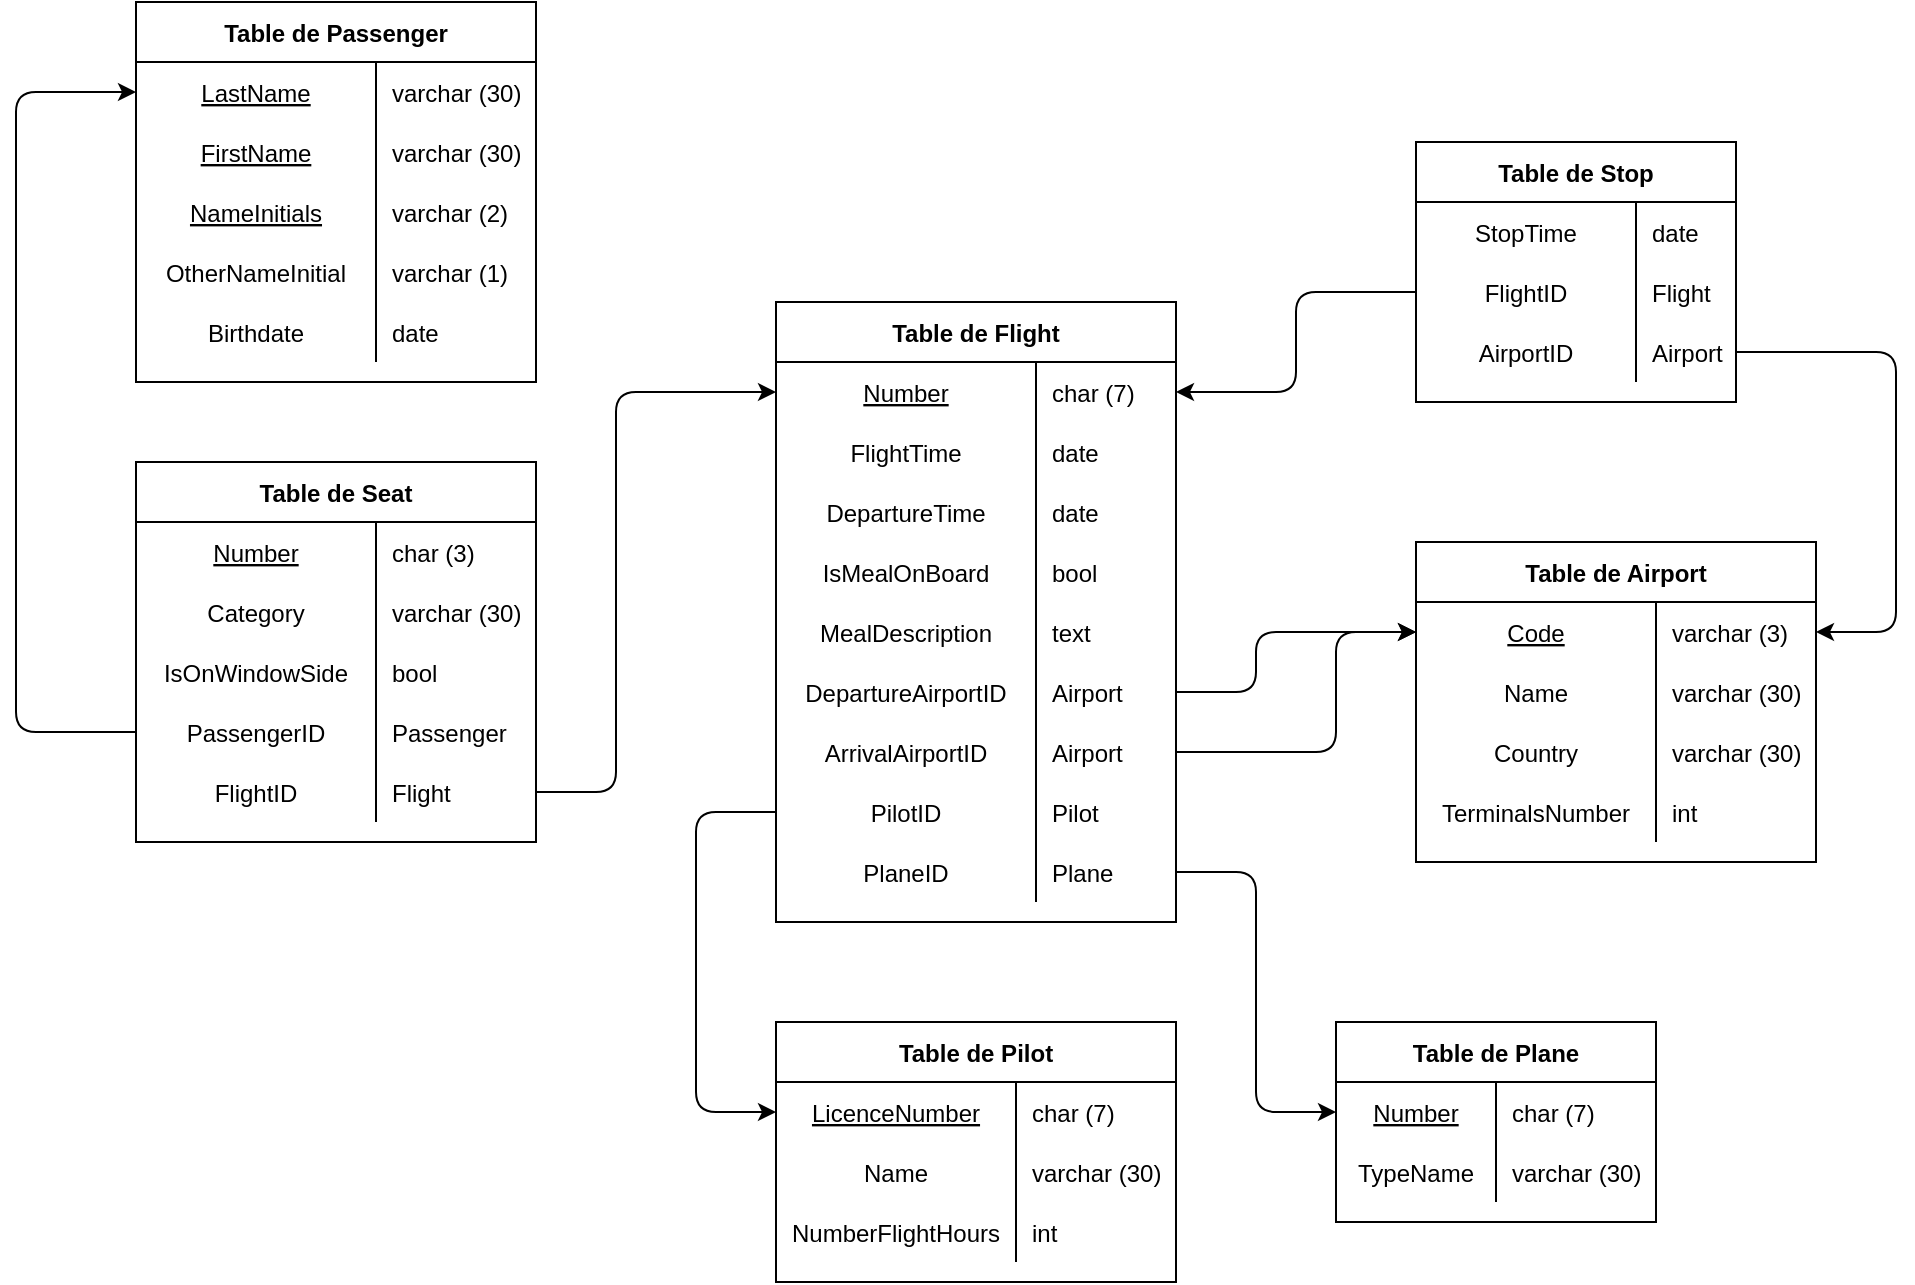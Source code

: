 <mxfile version="14.5.1" type="device"><diagram id="QAXBYkKedj2lpTIy9kNh" name="Page-1"><mxGraphModel dx="1513" dy="853" grid="1" gridSize="10" guides="1" tooltips="1" connect="1" arrows="1" fold="1" page="0" pageScale="1" pageWidth="827" pageHeight="1169" math="0" shadow="0"><root><mxCell id="0"/><mxCell id="1" parent="0"/><mxCell id="Ek4FXAFWOjy2_xV1igV_-2" value="Table de Flight" style="shape=table;startSize=30;container=1;collapsible=1;childLayout=tableLayout;fixedRows=1;rowLines=0;fontStyle=1;align=center;resizeLast=1;" parent="1" vertex="1"><mxGeometry x="200" y="160" width="200" height="310" as="geometry"/></mxCell><mxCell id="Ek4FXAFWOjy2_xV1igV_-3" value="" style="shape=partialRectangle;collapsible=0;dropTarget=0;pointerEvents=0;fillColor=none;top=0;left=0;bottom=0;right=0;points=[[0,0.5],[1,0.5]];portConstraint=eastwest;" parent="Ek4FXAFWOjy2_xV1igV_-2" vertex="1"><mxGeometry y="30" width="200" height="30" as="geometry"/></mxCell><mxCell id="Ek4FXAFWOjy2_xV1igV_-4" value="Number" style="shape=partialRectangle;connectable=0;fillColor=none;top=0;left=0;bottom=0;right=0;fontStyle=4;overflow=hidden;" parent="Ek4FXAFWOjy2_xV1igV_-3" vertex="1"><mxGeometry width="130" height="30" as="geometry"/></mxCell><mxCell id="Ek4FXAFWOjy2_xV1igV_-5" value="char (7)" style="shape=partialRectangle;connectable=0;fillColor=none;top=0;left=0;bottom=0;right=0;align=left;spacingLeft=6;fontStyle=0;overflow=hidden;" parent="Ek4FXAFWOjy2_xV1igV_-3" vertex="1"><mxGeometry x="130" width="70" height="30" as="geometry"/></mxCell><mxCell id="Ek4FXAFWOjy2_xV1igV_-28" value="" style="shape=partialRectangle;collapsible=0;dropTarget=0;pointerEvents=0;fillColor=none;top=0;left=0;bottom=0;right=0;points=[[0,0.5],[1,0.5]];portConstraint=eastwest;" parent="Ek4FXAFWOjy2_xV1igV_-2" vertex="1"><mxGeometry y="60" width="200" height="30" as="geometry"/></mxCell><mxCell id="Ek4FXAFWOjy2_xV1igV_-29" value="FlightTime" style="shape=partialRectangle;connectable=0;fillColor=none;top=0;left=0;bottom=0;right=0;fontStyle=0;overflow=hidden;" parent="Ek4FXAFWOjy2_xV1igV_-28" vertex="1"><mxGeometry width="130" height="30" as="geometry"/></mxCell><mxCell id="Ek4FXAFWOjy2_xV1igV_-30" value="date" style="shape=partialRectangle;connectable=0;fillColor=none;top=0;left=0;bottom=0;right=0;align=left;spacingLeft=6;fontStyle=0;overflow=hidden;" parent="Ek4FXAFWOjy2_xV1igV_-28" vertex="1"><mxGeometry x="130" width="70" height="30" as="geometry"/></mxCell><mxCell id="Ek4FXAFWOjy2_xV1igV_-31" value="" style="shape=partialRectangle;collapsible=0;dropTarget=0;pointerEvents=0;fillColor=none;top=0;left=0;bottom=0;right=0;points=[[0,0.5],[1,0.5]];portConstraint=eastwest;" parent="Ek4FXAFWOjy2_xV1igV_-2" vertex="1"><mxGeometry y="90" width="200" height="30" as="geometry"/></mxCell><mxCell id="Ek4FXAFWOjy2_xV1igV_-32" value="DepartureTime" style="shape=partialRectangle;connectable=0;fillColor=none;top=0;left=0;bottom=0;right=0;fontStyle=0;overflow=hidden;" parent="Ek4FXAFWOjy2_xV1igV_-31" vertex="1"><mxGeometry width="130" height="30" as="geometry"/></mxCell><mxCell id="Ek4FXAFWOjy2_xV1igV_-33" value="date" style="shape=partialRectangle;connectable=0;fillColor=none;top=0;left=0;bottom=0;right=0;align=left;spacingLeft=6;fontStyle=0;overflow=hidden;" parent="Ek4FXAFWOjy2_xV1igV_-31" vertex="1"><mxGeometry x="130" width="70" height="30" as="geometry"/></mxCell><mxCell id="Ek4FXAFWOjy2_xV1igV_-34" value="" style="shape=partialRectangle;collapsible=0;dropTarget=0;pointerEvents=0;fillColor=none;top=0;left=0;bottom=0;right=0;points=[[0,0.5],[1,0.5]];portConstraint=eastwest;" parent="Ek4FXAFWOjy2_xV1igV_-2" vertex="1"><mxGeometry y="120" width="200" height="30" as="geometry"/></mxCell><mxCell id="Ek4FXAFWOjy2_xV1igV_-35" value="IsMealOnBoard" style="shape=partialRectangle;connectable=0;fillColor=none;top=0;left=0;bottom=0;right=0;fontStyle=0;overflow=hidden;" parent="Ek4FXAFWOjy2_xV1igV_-34" vertex="1"><mxGeometry width="130" height="30" as="geometry"/></mxCell><mxCell id="Ek4FXAFWOjy2_xV1igV_-36" value="bool" style="shape=partialRectangle;connectable=0;fillColor=none;top=0;left=0;bottom=0;right=0;align=left;spacingLeft=6;fontStyle=0;overflow=hidden;" parent="Ek4FXAFWOjy2_xV1igV_-34" vertex="1"><mxGeometry x="130" width="70" height="30" as="geometry"/></mxCell><mxCell id="Ek4FXAFWOjy2_xV1igV_-37" value="" style="shape=partialRectangle;collapsible=0;dropTarget=0;pointerEvents=0;fillColor=none;top=0;left=0;bottom=0;right=0;points=[[0,0.5],[1,0.5]];portConstraint=eastwest;" parent="Ek4FXAFWOjy2_xV1igV_-2" vertex="1"><mxGeometry y="150" width="200" height="30" as="geometry"/></mxCell><mxCell id="Ek4FXAFWOjy2_xV1igV_-38" value="MealDescription" style="shape=partialRectangle;connectable=0;fillColor=none;top=0;left=0;bottom=0;right=0;fontStyle=0;overflow=hidden;" parent="Ek4FXAFWOjy2_xV1igV_-37" vertex="1"><mxGeometry width="130" height="30" as="geometry"/></mxCell><mxCell id="Ek4FXAFWOjy2_xV1igV_-39" value="text" style="shape=partialRectangle;connectable=0;fillColor=none;top=0;left=0;bottom=0;right=0;align=left;spacingLeft=6;fontStyle=0;overflow=hidden;" parent="Ek4FXAFWOjy2_xV1igV_-37" vertex="1"><mxGeometry x="130" width="70" height="30" as="geometry"/></mxCell><mxCell id="cqCTCalPRMgBTxHticZA-18" style="shape=partialRectangle;collapsible=0;dropTarget=0;pointerEvents=0;fillColor=none;top=0;left=0;bottom=0;right=0;points=[[0,0.5],[1,0.5]];portConstraint=eastwest;" vertex="1" parent="Ek4FXAFWOjy2_xV1igV_-2"><mxGeometry y="180" width="200" height="30" as="geometry"/></mxCell><mxCell id="cqCTCalPRMgBTxHticZA-19" value="DepartureAirportID" style="shape=partialRectangle;connectable=0;fillColor=none;top=0;left=0;bottom=0;right=0;fontStyle=0;overflow=hidden;" vertex="1" parent="cqCTCalPRMgBTxHticZA-18"><mxGeometry width="130" height="30" as="geometry"/></mxCell><mxCell id="cqCTCalPRMgBTxHticZA-20" value="Airport" style="shape=partialRectangle;connectable=0;fillColor=none;top=0;left=0;bottom=0;right=0;align=left;spacingLeft=6;fontStyle=0;overflow=hidden;" vertex="1" parent="cqCTCalPRMgBTxHticZA-18"><mxGeometry x="130" width="70" height="30" as="geometry"/></mxCell><mxCell id="cqCTCalPRMgBTxHticZA-21" style="shape=partialRectangle;collapsible=0;dropTarget=0;pointerEvents=0;fillColor=none;top=0;left=0;bottom=0;right=0;points=[[0,0.5],[1,0.5]];portConstraint=eastwest;" vertex="1" parent="Ek4FXAFWOjy2_xV1igV_-2"><mxGeometry y="210" width="200" height="30" as="geometry"/></mxCell><mxCell id="cqCTCalPRMgBTxHticZA-22" value="ArrivalAirportID" style="shape=partialRectangle;connectable=0;fillColor=none;top=0;left=0;bottom=0;right=0;fontStyle=0;overflow=hidden;" vertex="1" parent="cqCTCalPRMgBTxHticZA-21"><mxGeometry width="130" height="30" as="geometry"/></mxCell><mxCell id="cqCTCalPRMgBTxHticZA-23" value="Airport" style="shape=partialRectangle;connectable=0;fillColor=none;top=0;left=0;bottom=0;right=0;align=left;spacingLeft=6;fontStyle=0;overflow=hidden;" vertex="1" parent="cqCTCalPRMgBTxHticZA-21"><mxGeometry x="130" width="70" height="30" as="geometry"/></mxCell><mxCell id="cqCTCalPRMgBTxHticZA-10" style="shape=partialRectangle;collapsible=0;dropTarget=0;pointerEvents=0;fillColor=none;top=0;left=0;bottom=0;right=0;points=[[0,0.5],[1,0.5]];portConstraint=eastwest;" vertex="1" parent="Ek4FXAFWOjy2_xV1igV_-2"><mxGeometry y="240" width="200" height="30" as="geometry"/></mxCell><mxCell id="cqCTCalPRMgBTxHticZA-11" value="PilotID" style="shape=partialRectangle;connectable=0;fillColor=none;top=0;left=0;bottom=0;right=0;fontStyle=0;overflow=hidden;" vertex="1" parent="cqCTCalPRMgBTxHticZA-10"><mxGeometry width="130" height="30" as="geometry"/></mxCell><mxCell id="cqCTCalPRMgBTxHticZA-12" value="Pilot" style="shape=partialRectangle;connectable=0;fillColor=none;top=0;left=0;bottom=0;right=0;align=left;spacingLeft=6;fontStyle=0;overflow=hidden;" vertex="1" parent="cqCTCalPRMgBTxHticZA-10"><mxGeometry x="130" width="70" height="30" as="geometry"/></mxCell><mxCell id="cqCTCalPRMgBTxHticZA-13" style="shape=partialRectangle;collapsible=0;dropTarget=0;pointerEvents=0;fillColor=none;top=0;left=0;bottom=0;right=0;points=[[0,0.5],[1,0.5]];portConstraint=eastwest;" vertex="1" parent="Ek4FXAFWOjy2_xV1igV_-2"><mxGeometry y="270" width="200" height="30" as="geometry"/></mxCell><mxCell id="cqCTCalPRMgBTxHticZA-14" value="PlaneID" style="shape=partialRectangle;connectable=0;fillColor=none;top=0;left=0;bottom=0;right=0;fontStyle=0;overflow=hidden;" vertex="1" parent="cqCTCalPRMgBTxHticZA-13"><mxGeometry width="130" height="30" as="geometry"/></mxCell><mxCell id="cqCTCalPRMgBTxHticZA-15" value="Plane" style="shape=partialRectangle;connectable=0;fillColor=none;top=0;left=0;bottom=0;right=0;align=left;spacingLeft=6;fontStyle=0;overflow=hidden;" vertex="1" parent="cqCTCalPRMgBTxHticZA-13"><mxGeometry x="130" width="70" height="30" as="geometry"/></mxCell><mxCell id="Ek4FXAFWOjy2_xV1igV_-43" value="Table de Airport" style="shape=table;startSize=30;container=1;collapsible=1;childLayout=tableLayout;fixedRows=1;rowLines=0;fontStyle=1;align=center;resizeLast=1;" parent="1" vertex="1"><mxGeometry x="520" y="280" width="200" height="160" as="geometry"/></mxCell><mxCell id="Ek4FXAFWOjy2_xV1igV_-44" value="" style="shape=partialRectangle;collapsible=0;dropTarget=0;pointerEvents=0;fillColor=none;top=0;left=0;bottom=0;right=0;points=[[0,0.5],[1,0.5]];portConstraint=eastwest;" parent="Ek4FXAFWOjy2_xV1igV_-43" vertex="1"><mxGeometry y="30" width="200" height="30" as="geometry"/></mxCell><mxCell id="Ek4FXAFWOjy2_xV1igV_-45" value="Code" style="shape=partialRectangle;connectable=0;fillColor=none;top=0;left=0;bottom=0;right=0;fontStyle=4;overflow=hidden;" parent="Ek4FXAFWOjy2_xV1igV_-44" vertex="1"><mxGeometry width="120" height="30" as="geometry"/></mxCell><mxCell id="Ek4FXAFWOjy2_xV1igV_-46" value="varchar (3)" style="shape=partialRectangle;connectable=0;fillColor=none;top=0;left=0;bottom=0;right=0;align=left;spacingLeft=6;fontStyle=0;overflow=hidden;" parent="Ek4FXAFWOjy2_xV1igV_-44" vertex="1"><mxGeometry x="120" width="80" height="30" as="geometry"/></mxCell><mxCell id="Ek4FXAFWOjy2_xV1igV_-47" value="" style="shape=partialRectangle;collapsible=0;dropTarget=0;pointerEvents=0;fillColor=none;top=0;left=0;bottom=0;right=0;points=[[0,0.5],[1,0.5]];portConstraint=eastwest;" parent="Ek4FXAFWOjy2_xV1igV_-43" vertex="1"><mxGeometry y="60" width="200" height="30" as="geometry"/></mxCell><mxCell id="Ek4FXAFWOjy2_xV1igV_-48" value="Name" style="shape=partialRectangle;connectable=0;fillColor=none;top=0;left=0;bottom=0;right=0;fontStyle=0;overflow=hidden;" parent="Ek4FXAFWOjy2_xV1igV_-47" vertex="1"><mxGeometry width="120" height="30" as="geometry"/></mxCell><mxCell id="Ek4FXAFWOjy2_xV1igV_-49" value="varchar (30)" style="shape=partialRectangle;connectable=0;fillColor=none;top=0;left=0;bottom=0;right=0;align=left;spacingLeft=6;fontStyle=0;overflow=hidden;" parent="Ek4FXAFWOjy2_xV1igV_-47" vertex="1"><mxGeometry x="120" width="80" height="30" as="geometry"/></mxCell><mxCell id="Ek4FXAFWOjy2_xV1igV_-50" value="" style="shape=partialRectangle;collapsible=0;dropTarget=0;pointerEvents=0;fillColor=none;top=0;left=0;bottom=0;right=0;points=[[0,0.5],[1,0.5]];portConstraint=eastwest;" parent="Ek4FXAFWOjy2_xV1igV_-43" vertex="1"><mxGeometry y="90" width="200" height="30" as="geometry"/></mxCell><mxCell id="Ek4FXAFWOjy2_xV1igV_-51" value="Country" style="shape=partialRectangle;connectable=0;fillColor=none;top=0;left=0;bottom=0;right=0;fontStyle=0;overflow=hidden;" parent="Ek4FXAFWOjy2_xV1igV_-50" vertex="1"><mxGeometry width="120" height="30" as="geometry"/></mxCell><mxCell id="Ek4FXAFWOjy2_xV1igV_-52" value="varchar (30)" style="shape=partialRectangle;connectable=0;fillColor=none;top=0;left=0;bottom=0;right=0;align=left;spacingLeft=6;fontStyle=0;overflow=hidden;" parent="Ek4FXAFWOjy2_xV1igV_-50" vertex="1"><mxGeometry x="120" width="80" height="30" as="geometry"/></mxCell><mxCell id="Ek4FXAFWOjy2_xV1igV_-53" value="" style="shape=partialRectangle;collapsible=0;dropTarget=0;pointerEvents=0;fillColor=none;top=0;left=0;bottom=0;right=0;points=[[0,0.5],[1,0.5]];portConstraint=eastwest;" parent="Ek4FXAFWOjy2_xV1igV_-43" vertex="1"><mxGeometry y="120" width="200" height="30" as="geometry"/></mxCell><mxCell id="Ek4FXAFWOjy2_xV1igV_-54" value="TerminalsNumber" style="shape=partialRectangle;connectable=0;fillColor=none;top=0;left=0;bottom=0;right=0;fontStyle=0;overflow=hidden;" parent="Ek4FXAFWOjy2_xV1igV_-53" vertex="1"><mxGeometry width="120" height="30" as="geometry"/></mxCell><mxCell id="Ek4FXAFWOjy2_xV1igV_-55" value="int" style="shape=partialRectangle;connectable=0;fillColor=none;top=0;left=0;bottom=0;right=0;align=left;spacingLeft=6;fontStyle=0;overflow=hidden;" parent="Ek4FXAFWOjy2_xV1igV_-53" vertex="1"><mxGeometry x="120" width="80" height="30" as="geometry"/></mxCell><mxCell id="Ek4FXAFWOjy2_xV1igV_-60" value="Table de Stop" style="shape=table;startSize=30;container=1;collapsible=1;childLayout=tableLayout;fixedRows=1;rowLines=0;fontStyle=1;align=center;resizeLast=1;" parent="1" vertex="1"><mxGeometry x="520" y="80" width="160" height="130" as="geometry"/></mxCell><mxCell id="Ek4FXAFWOjy2_xV1igV_-61" value="" style="shape=partialRectangle;collapsible=0;dropTarget=0;pointerEvents=0;fillColor=none;top=0;left=0;bottom=0;right=0;points=[[0,0.5],[1,0.5]];portConstraint=eastwest;" parent="Ek4FXAFWOjy2_xV1igV_-60" vertex="1"><mxGeometry y="30" width="160" height="30" as="geometry"/></mxCell><mxCell id="Ek4FXAFWOjy2_xV1igV_-62" value="StopTime" style="shape=partialRectangle;connectable=0;fillColor=none;top=0;left=0;bottom=0;right=0;fontStyle=0;overflow=hidden;" parent="Ek4FXAFWOjy2_xV1igV_-61" vertex="1"><mxGeometry width="110" height="30" as="geometry"/></mxCell><mxCell id="Ek4FXAFWOjy2_xV1igV_-63" value="date" style="shape=partialRectangle;connectable=0;fillColor=none;top=0;left=0;bottom=0;right=0;align=left;spacingLeft=6;fontStyle=0;overflow=hidden;" parent="Ek4FXAFWOjy2_xV1igV_-61" vertex="1"><mxGeometry x="110" width="50" height="30" as="geometry"/></mxCell><mxCell id="cqCTCalPRMgBTxHticZA-26" style="shape=partialRectangle;collapsible=0;dropTarget=0;pointerEvents=0;fillColor=none;top=0;left=0;bottom=0;right=0;points=[[0,0.5],[1,0.5]];portConstraint=eastwest;" vertex="1" parent="Ek4FXAFWOjy2_xV1igV_-60"><mxGeometry y="60" width="160" height="30" as="geometry"/></mxCell><mxCell id="cqCTCalPRMgBTxHticZA-27" value="FlightID" style="shape=partialRectangle;connectable=0;fillColor=none;top=0;left=0;bottom=0;right=0;fontStyle=0;overflow=hidden;" vertex="1" parent="cqCTCalPRMgBTxHticZA-26"><mxGeometry width="110" height="30" as="geometry"/></mxCell><mxCell id="cqCTCalPRMgBTxHticZA-28" value="Flight" style="shape=partialRectangle;connectable=0;fillColor=none;top=0;left=0;bottom=0;right=0;align=left;spacingLeft=6;fontStyle=0;overflow=hidden;" vertex="1" parent="cqCTCalPRMgBTxHticZA-26"><mxGeometry x="110" width="50" height="30" as="geometry"/></mxCell><mxCell id="cqCTCalPRMgBTxHticZA-29" style="shape=partialRectangle;collapsible=0;dropTarget=0;pointerEvents=0;fillColor=none;top=0;left=0;bottom=0;right=0;points=[[0,0.5],[1,0.5]];portConstraint=eastwest;" vertex="1" parent="Ek4FXAFWOjy2_xV1igV_-60"><mxGeometry y="90" width="160" height="30" as="geometry"/></mxCell><mxCell id="cqCTCalPRMgBTxHticZA-30" value="AirportID" style="shape=partialRectangle;connectable=0;fillColor=none;top=0;left=0;bottom=0;right=0;fontStyle=0;overflow=hidden;" vertex="1" parent="cqCTCalPRMgBTxHticZA-29"><mxGeometry width="110" height="30" as="geometry"/></mxCell><mxCell id="cqCTCalPRMgBTxHticZA-31" value="Airport" style="shape=partialRectangle;connectable=0;fillColor=none;top=0;left=0;bottom=0;right=0;align=left;spacingLeft=6;fontStyle=0;overflow=hidden;" vertex="1" parent="cqCTCalPRMgBTxHticZA-29"><mxGeometry x="110" width="50" height="30" as="geometry"/></mxCell><mxCell id="Ek4FXAFWOjy2_xV1igV_-73" value="Table de Plane" style="shape=table;startSize=30;container=1;collapsible=1;childLayout=tableLayout;fixedRows=1;rowLines=0;fontStyle=1;align=center;resizeLast=1;" parent="1" vertex="1"><mxGeometry x="480" y="520" width="160" height="100" as="geometry"/></mxCell><mxCell id="Ek4FXAFWOjy2_xV1igV_-74" value="" style="shape=partialRectangle;collapsible=0;dropTarget=0;pointerEvents=0;fillColor=none;top=0;left=0;bottom=0;right=0;points=[[0,0.5],[1,0.5]];portConstraint=eastwest;" parent="Ek4FXAFWOjy2_xV1igV_-73" vertex="1"><mxGeometry y="30" width="160" height="30" as="geometry"/></mxCell><mxCell id="Ek4FXAFWOjy2_xV1igV_-75" value="Number" style="shape=partialRectangle;connectable=0;fillColor=none;top=0;left=0;bottom=0;right=0;fontStyle=4;overflow=hidden;" parent="Ek4FXAFWOjy2_xV1igV_-74" vertex="1"><mxGeometry width="80" height="30" as="geometry"/></mxCell><mxCell id="Ek4FXAFWOjy2_xV1igV_-76" value="char (7)" style="shape=partialRectangle;connectable=0;fillColor=none;top=0;left=0;bottom=0;right=0;align=left;spacingLeft=6;fontStyle=0;overflow=hidden;" parent="Ek4FXAFWOjy2_xV1igV_-74" vertex="1"><mxGeometry x="80" width="80" height="30" as="geometry"/></mxCell><mxCell id="Ek4FXAFWOjy2_xV1igV_-77" value="" style="shape=partialRectangle;collapsible=0;dropTarget=0;pointerEvents=0;fillColor=none;top=0;left=0;bottom=0;right=0;points=[[0,0.5],[1,0.5]];portConstraint=eastwest;" parent="Ek4FXAFWOjy2_xV1igV_-73" vertex="1"><mxGeometry y="60" width="160" height="30" as="geometry"/></mxCell><mxCell id="Ek4FXAFWOjy2_xV1igV_-78" value="TypeName" style="shape=partialRectangle;connectable=0;fillColor=none;top=0;left=0;bottom=0;right=0;fontStyle=0;overflow=hidden;" parent="Ek4FXAFWOjy2_xV1igV_-77" vertex="1"><mxGeometry width="80" height="30" as="geometry"/></mxCell><mxCell id="Ek4FXAFWOjy2_xV1igV_-79" value="varchar (30)" style="shape=partialRectangle;connectable=0;fillColor=none;top=0;left=0;bottom=0;right=0;align=left;spacingLeft=6;fontStyle=0;overflow=hidden;" parent="Ek4FXAFWOjy2_xV1igV_-77" vertex="1"><mxGeometry x="80" width="80" height="30" as="geometry"/></mxCell><mxCell id="Ek4FXAFWOjy2_xV1igV_-86" value="Table de Pilot" style="shape=table;startSize=30;container=1;collapsible=1;childLayout=tableLayout;fixedRows=1;rowLines=0;fontStyle=1;align=center;resizeLast=1;" parent="1" vertex="1"><mxGeometry x="200" y="520" width="200" height="130" as="geometry"/></mxCell><mxCell id="Ek4FXAFWOjy2_xV1igV_-87" value="" style="shape=partialRectangle;collapsible=0;dropTarget=0;pointerEvents=0;fillColor=none;top=0;left=0;bottom=0;right=0;points=[[0,0.5],[1,0.5]];portConstraint=eastwest;" parent="Ek4FXAFWOjy2_xV1igV_-86" vertex="1"><mxGeometry y="30" width="200" height="30" as="geometry"/></mxCell><mxCell id="Ek4FXAFWOjy2_xV1igV_-88" value="LicenceNumber" style="shape=partialRectangle;connectable=0;fillColor=none;top=0;left=0;bottom=0;right=0;fontStyle=4;overflow=hidden;" parent="Ek4FXAFWOjy2_xV1igV_-87" vertex="1"><mxGeometry width="120" height="30" as="geometry"/></mxCell><mxCell id="Ek4FXAFWOjy2_xV1igV_-89" value="char (7)" style="shape=partialRectangle;connectable=0;fillColor=none;top=0;left=0;bottom=0;right=0;align=left;spacingLeft=6;fontStyle=0;overflow=hidden;" parent="Ek4FXAFWOjy2_xV1igV_-87" vertex="1"><mxGeometry x="120" width="80" height="30" as="geometry"/></mxCell><mxCell id="Ek4FXAFWOjy2_xV1igV_-90" value="" style="shape=partialRectangle;collapsible=0;dropTarget=0;pointerEvents=0;fillColor=none;top=0;left=0;bottom=0;right=0;points=[[0,0.5],[1,0.5]];portConstraint=eastwest;" parent="Ek4FXAFWOjy2_xV1igV_-86" vertex="1"><mxGeometry y="60" width="200" height="30" as="geometry"/></mxCell><mxCell id="Ek4FXAFWOjy2_xV1igV_-91" value="Name" style="shape=partialRectangle;connectable=0;fillColor=none;top=0;left=0;bottom=0;right=0;fontStyle=0;overflow=hidden;" parent="Ek4FXAFWOjy2_xV1igV_-90" vertex="1"><mxGeometry width="120" height="30" as="geometry"/></mxCell><mxCell id="Ek4FXAFWOjy2_xV1igV_-92" value="varchar (30)" style="shape=partialRectangle;connectable=0;fillColor=none;top=0;left=0;bottom=0;right=0;align=left;spacingLeft=6;fontStyle=0;overflow=hidden;" parent="Ek4FXAFWOjy2_xV1igV_-90" vertex="1"><mxGeometry x="120" width="80" height="30" as="geometry"/></mxCell><mxCell id="Ek4FXAFWOjy2_xV1igV_-93" value="" style="shape=partialRectangle;collapsible=0;dropTarget=0;pointerEvents=0;fillColor=none;top=0;left=0;bottom=0;right=0;points=[[0,0.5],[1,0.5]];portConstraint=eastwest;" parent="Ek4FXAFWOjy2_xV1igV_-86" vertex="1"><mxGeometry y="90" width="200" height="30" as="geometry"/></mxCell><mxCell id="Ek4FXAFWOjy2_xV1igV_-94" value="NumberFlightHours" style="shape=partialRectangle;connectable=0;fillColor=none;top=0;left=0;bottom=0;right=0;fontStyle=0;overflow=hidden;" parent="Ek4FXAFWOjy2_xV1igV_-93" vertex="1"><mxGeometry width="120" height="30" as="geometry"/></mxCell><mxCell id="Ek4FXAFWOjy2_xV1igV_-95" value="int" style="shape=partialRectangle;connectable=0;fillColor=none;top=0;left=0;bottom=0;right=0;align=left;spacingLeft=6;fontStyle=0;overflow=hidden;" parent="Ek4FXAFWOjy2_xV1igV_-93" vertex="1"><mxGeometry x="120" width="80" height="30" as="geometry"/></mxCell><mxCell id="Ek4FXAFWOjy2_xV1igV_-99" value="Table de Seat" style="shape=table;startSize=30;container=1;collapsible=1;childLayout=tableLayout;fixedRows=1;rowLines=0;fontStyle=1;align=center;resizeLast=1;" parent="1" vertex="1"><mxGeometry x="-120" y="240" width="200" height="190" as="geometry"/></mxCell><mxCell id="Ek4FXAFWOjy2_xV1igV_-100" value="" style="shape=partialRectangle;collapsible=0;dropTarget=0;pointerEvents=0;fillColor=none;top=0;left=0;bottom=0;right=0;points=[[0,0.5],[1,0.5]];portConstraint=eastwest;" parent="Ek4FXAFWOjy2_xV1igV_-99" vertex="1"><mxGeometry y="30" width="200" height="30" as="geometry"/></mxCell><mxCell id="Ek4FXAFWOjy2_xV1igV_-101" value="Number" style="shape=partialRectangle;connectable=0;fillColor=none;top=0;left=0;bottom=0;right=0;fontStyle=4;overflow=hidden;" parent="Ek4FXAFWOjy2_xV1igV_-100" vertex="1"><mxGeometry width="120" height="30" as="geometry"/></mxCell><mxCell id="Ek4FXAFWOjy2_xV1igV_-102" value="char (3)" style="shape=partialRectangle;connectable=0;fillColor=none;top=0;left=0;bottom=0;right=0;align=left;spacingLeft=6;fontStyle=0;overflow=hidden;" parent="Ek4FXAFWOjy2_xV1igV_-100" vertex="1"><mxGeometry x="120" width="80" height="30" as="geometry"/></mxCell><mxCell id="Ek4FXAFWOjy2_xV1igV_-103" value="" style="shape=partialRectangle;collapsible=0;dropTarget=0;pointerEvents=0;fillColor=none;top=0;left=0;bottom=0;right=0;points=[[0,0.5],[1,0.5]];portConstraint=eastwest;" parent="Ek4FXAFWOjy2_xV1igV_-99" vertex="1"><mxGeometry y="60" width="200" height="30" as="geometry"/></mxCell><mxCell id="Ek4FXAFWOjy2_xV1igV_-104" value="Category" style="shape=partialRectangle;connectable=0;fillColor=none;top=0;left=0;bottom=0;right=0;fontStyle=0;overflow=hidden;" parent="Ek4FXAFWOjy2_xV1igV_-103" vertex="1"><mxGeometry width="120" height="30" as="geometry"/></mxCell><mxCell id="Ek4FXAFWOjy2_xV1igV_-105" value="varchar (30)" style="shape=partialRectangle;connectable=0;fillColor=none;top=0;left=0;bottom=0;right=0;align=left;spacingLeft=6;fontStyle=0;overflow=hidden;" parent="Ek4FXAFWOjy2_xV1igV_-103" vertex="1"><mxGeometry x="120" width="80" height="30" as="geometry"/></mxCell><mxCell id="Ek4FXAFWOjy2_xV1igV_-106" value="" style="shape=partialRectangle;collapsible=0;dropTarget=0;pointerEvents=0;fillColor=none;top=0;left=0;bottom=0;right=0;points=[[0,0.5],[1,0.5]];portConstraint=eastwest;" parent="Ek4FXAFWOjy2_xV1igV_-99" vertex="1"><mxGeometry y="90" width="200" height="30" as="geometry"/></mxCell><mxCell id="Ek4FXAFWOjy2_xV1igV_-107" value="IsOnWindowSide" style="shape=partialRectangle;connectable=0;fillColor=none;top=0;left=0;bottom=0;right=0;fontStyle=0;overflow=hidden;" parent="Ek4FXAFWOjy2_xV1igV_-106" vertex="1"><mxGeometry width="120" height="30" as="geometry"/></mxCell><mxCell id="Ek4FXAFWOjy2_xV1igV_-108" value="bool" style="shape=partialRectangle;connectable=0;fillColor=none;top=0;left=0;bottom=0;right=0;align=left;spacingLeft=6;fontStyle=0;overflow=hidden;" parent="Ek4FXAFWOjy2_xV1igV_-106" vertex="1"><mxGeometry x="120" width="80" height="30" as="geometry"/></mxCell><mxCell id="cqCTCalPRMgBTxHticZA-4" style="shape=partialRectangle;collapsible=0;dropTarget=0;pointerEvents=0;fillColor=none;top=0;left=0;bottom=0;right=0;points=[[0,0.5],[1,0.5]];portConstraint=eastwest;" vertex="1" parent="Ek4FXAFWOjy2_xV1igV_-99"><mxGeometry y="120" width="200" height="30" as="geometry"/></mxCell><mxCell id="cqCTCalPRMgBTxHticZA-5" value="PassengerID" style="shape=partialRectangle;connectable=0;fillColor=none;top=0;left=0;bottom=0;right=0;fontStyle=0;overflow=hidden;" vertex="1" parent="cqCTCalPRMgBTxHticZA-4"><mxGeometry width="120" height="30" as="geometry"/></mxCell><mxCell id="cqCTCalPRMgBTxHticZA-6" value="Passenger" style="shape=partialRectangle;connectable=0;fillColor=none;top=0;left=0;bottom=0;right=0;align=left;spacingLeft=6;fontStyle=0;overflow=hidden;" vertex="1" parent="cqCTCalPRMgBTxHticZA-4"><mxGeometry x="120" width="80" height="30" as="geometry"/></mxCell><mxCell id="cqCTCalPRMgBTxHticZA-7" style="shape=partialRectangle;collapsible=0;dropTarget=0;pointerEvents=0;fillColor=none;top=0;left=0;bottom=0;right=0;points=[[0,0.5],[1,0.5]];portConstraint=eastwest;" vertex="1" parent="Ek4FXAFWOjy2_xV1igV_-99"><mxGeometry y="150" width="200" height="30" as="geometry"/></mxCell><mxCell id="cqCTCalPRMgBTxHticZA-8" value="FlightID" style="shape=partialRectangle;connectable=0;fillColor=none;top=0;left=0;bottom=0;right=0;fontStyle=0;overflow=hidden;" vertex="1" parent="cqCTCalPRMgBTxHticZA-7"><mxGeometry width="120" height="30" as="geometry"/></mxCell><mxCell id="cqCTCalPRMgBTxHticZA-9" value="Flight" style="shape=partialRectangle;connectable=0;fillColor=none;top=0;left=0;bottom=0;right=0;align=left;spacingLeft=6;fontStyle=0;overflow=hidden;" vertex="1" parent="cqCTCalPRMgBTxHticZA-7"><mxGeometry x="120" width="80" height="30" as="geometry"/></mxCell><mxCell id="Ek4FXAFWOjy2_xV1igV_-124" value="Table de Passenger" style="shape=table;startSize=30;container=1;collapsible=1;childLayout=tableLayout;fixedRows=1;rowLines=0;fontStyle=1;align=center;resizeLast=1;" parent="1" vertex="1"><mxGeometry x="-120" y="10" width="200" height="190" as="geometry"/></mxCell><mxCell id="Ek4FXAFWOjy2_xV1igV_-125" value="" style="shape=partialRectangle;collapsible=0;dropTarget=0;pointerEvents=0;fillColor=none;top=0;left=0;bottom=0;right=0;points=[[0,0.5],[1,0.5]];portConstraint=eastwest;" parent="Ek4FXAFWOjy2_xV1igV_-124" vertex="1"><mxGeometry y="30" width="200" height="30" as="geometry"/></mxCell><mxCell id="Ek4FXAFWOjy2_xV1igV_-126" value="LastName" style="shape=partialRectangle;connectable=0;fillColor=none;top=0;left=0;bottom=0;right=0;fontStyle=4;overflow=hidden;" parent="Ek4FXAFWOjy2_xV1igV_-125" vertex="1"><mxGeometry width="120" height="30" as="geometry"/></mxCell><mxCell id="Ek4FXAFWOjy2_xV1igV_-127" value="varchar (30)" style="shape=partialRectangle;connectable=0;fillColor=none;top=0;left=0;bottom=0;right=0;align=left;spacingLeft=6;fontStyle=0;overflow=hidden;" parent="Ek4FXAFWOjy2_xV1igV_-125" vertex="1"><mxGeometry x="120" width="80" height="30" as="geometry"/></mxCell><mxCell id="Ek4FXAFWOjy2_xV1igV_-128" value="" style="shape=partialRectangle;collapsible=0;dropTarget=0;pointerEvents=0;fillColor=none;top=0;left=0;bottom=0;right=0;points=[[0,0.5],[1,0.5]];portConstraint=eastwest;" parent="Ek4FXAFWOjy2_xV1igV_-124" vertex="1"><mxGeometry y="60" width="200" height="30" as="geometry"/></mxCell><mxCell id="Ek4FXAFWOjy2_xV1igV_-129" value="FirstName" style="shape=partialRectangle;connectable=0;fillColor=none;top=0;left=0;bottom=0;right=0;fontStyle=4;overflow=hidden;" parent="Ek4FXAFWOjy2_xV1igV_-128" vertex="1"><mxGeometry width="120" height="30" as="geometry"/></mxCell><mxCell id="Ek4FXAFWOjy2_xV1igV_-130" value="varchar (30)" style="shape=partialRectangle;connectable=0;fillColor=none;top=0;left=0;bottom=0;right=0;align=left;spacingLeft=6;fontStyle=0;overflow=hidden;" parent="Ek4FXAFWOjy2_xV1igV_-128" vertex="1"><mxGeometry x="120" width="80" height="30" as="geometry"/></mxCell><mxCell id="Ek4FXAFWOjy2_xV1igV_-131" value="" style="shape=partialRectangle;collapsible=0;dropTarget=0;pointerEvents=0;fillColor=none;top=0;left=0;bottom=0;right=0;points=[[0,0.5],[1,0.5]];portConstraint=eastwest;" parent="Ek4FXAFWOjy2_xV1igV_-124" vertex="1"><mxGeometry y="90" width="200" height="30" as="geometry"/></mxCell><mxCell id="Ek4FXAFWOjy2_xV1igV_-132" value="NameInitials" style="shape=partialRectangle;connectable=0;fillColor=none;top=0;left=0;bottom=0;right=0;fontStyle=4;overflow=hidden;" parent="Ek4FXAFWOjy2_xV1igV_-131" vertex="1"><mxGeometry width="120" height="30" as="geometry"/></mxCell><mxCell id="Ek4FXAFWOjy2_xV1igV_-133" value="varchar (2)" style="shape=partialRectangle;connectable=0;fillColor=none;top=0;left=0;bottom=0;right=0;align=left;spacingLeft=6;fontStyle=0;overflow=hidden;" parent="Ek4FXAFWOjy2_xV1igV_-131" vertex="1"><mxGeometry x="120" width="80" height="30" as="geometry"/></mxCell><mxCell id="Ek4FXAFWOjy2_xV1igV_-134" value="" style="shape=partialRectangle;collapsible=0;dropTarget=0;pointerEvents=0;fillColor=none;top=0;left=0;bottom=0;right=0;points=[[0,0.5],[1,0.5]];portConstraint=eastwest;" parent="Ek4FXAFWOjy2_xV1igV_-124" vertex="1"><mxGeometry y="120" width="200" height="30" as="geometry"/></mxCell><mxCell id="Ek4FXAFWOjy2_xV1igV_-135" value="OtherNameInitial" style="shape=partialRectangle;connectable=0;fillColor=none;top=0;left=0;bottom=0;right=0;fontStyle=0;overflow=hidden;" parent="Ek4FXAFWOjy2_xV1igV_-134" vertex="1"><mxGeometry width="120" height="30" as="geometry"/></mxCell><mxCell id="Ek4FXAFWOjy2_xV1igV_-136" value="varchar (1)" style="shape=partialRectangle;connectable=0;fillColor=none;top=0;left=0;bottom=0;right=0;align=left;spacingLeft=6;fontStyle=0;overflow=hidden;" parent="Ek4FXAFWOjy2_xV1igV_-134" vertex="1"><mxGeometry x="120" width="80" height="30" as="geometry"/></mxCell><mxCell id="Ek4FXAFWOjy2_xV1igV_-137" value="" style="shape=partialRectangle;collapsible=0;dropTarget=0;pointerEvents=0;fillColor=none;top=0;left=0;bottom=0;right=0;points=[[0,0.5],[1,0.5]];portConstraint=eastwest;" parent="Ek4FXAFWOjy2_xV1igV_-124" vertex="1"><mxGeometry y="150" width="200" height="30" as="geometry"/></mxCell><mxCell id="Ek4FXAFWOjy2_xV1igV_-138" value="Birthdate" style="shape=partialRectangle;connectable=0;fillColor=none;top=0;left=0;bottom=0;right=0;fontStyle=0;overflow=hidden;" parent="Ek4FXAFWOjy2_xV1igV_-137" vertex="1"><mxGeometry width="120" height="30" as="geometry"/></mxCell><mxCell id="Ek4FXAFWOjy2_xV1igV_-139" value="date" style="shape=partialRectangle;connectable=0;fillColor=none;top=0;left=0;bottom=0;right=0;align=left;spacingLeft=6;fontStyle=0;overflow=hidden;" parent="Ek4FXAFWOjy2_xV1igV_-137" vertex="1"><mxGeometry x="120" width="80" height="30" as="geometry"/></mxCell><mxCell id="Ek4FXAFWOjy2_xV1igV_-141" value="" style="endArrow=classic;startArrow=none;html=1;exitX=1;exitY=0.5;exitDx=0;exitDy=0;entryX=0;entryY=0.5;entryDx=0;entryDy=0;startFill=0;" parent="1" source="cqCTCalPRMgBTxHticZA-7" target="Ek4FXAFWOjy2_xV1igV_-3" edge="1"><mxGeometry width="50" height="50" relative="1" as="geometry"><mxPoint x="410" y="280" as="sourcePoint"/><mxPoint x="460" y="230" as="targetPoint"/><Array as="points"><mxPoint x="120" y="405"/><mxPoint x="120" y="205"/></Array></mxGeometry></mxCell><mxCell id="Ek4FXAFWOjy2_xV1igV_-142" value="" style="endArrow=none;startArrow=classic;html=1;entryX=0;entryY=0.5;entryDx=0;entryDy=0;exitX=0;exitY=0.5;exitDx=0;exitDy=0;endFill=0;" parent="1" source="Ek4FXAFWOjy2_xV1igV_-125" target="cqCTCalPRMgBTxHticZA-4" edge="1"><mxGeometry width="50" height="50" relative="1" as="geometry"><mxPoint x="410" y="280" as="sourcePoint"/><mxPoint x="460" y="230" as="targetPoint"/><Array as="points"><mxPoint x="-180" y="55"/><mxPoint x="-180" y="375"/></Array></mxGeometry></mxCell><mxCell id="Ek4FXAFWOjy2_xV1igV_-143" value="" style="endArrow=none;startArrow=classic;html=1;entryX=0;entryY=0.5;entryDx=0;entryDy=0;exitX=0;exitY=0.5;exitDx=0;exitDy=0;endFill=0;" parent="1" source="Ek4FXAFWOjy2_xV1igV_-87" target="cqCTCalPRMgBTxHticZA-10" edge="1"><mxGeometry width="50" height="50" relative="1" as="geometry"><mxPoint x="410" y="280" as="sourcePoint"/><mxPoint x="640" y="160" as="targetPoint"/><Array as="points"><mxPoint x="160" y="565"/><mxPoint x="160" y="415"/></Array></mxGeometry></mxCell><mxCell id="cqCTCalPRMgBTxHticZA-17" value="" style="endArrow=classic;html=1;exitX=1;exitY=0.5;exitDx=0;exitDy=0;entryX=0;entryY=0.5;entryDx=0;entryDy=0;" edge="1" parent="1" source="cqCTCalPRMgBTxHticZA-13" target="Ek4FXAFWOjy2_xV1igV_-74"><mxGeometry width="50" height="50" relative="1" as="geometry"><mxPoint x="390" y="300" as="sourcePoint"/><mxPoint x="440" y="250" as="targetPoint"/><Array as="points"><mxPoint x="440" y="445"/><mxPoint x="440" y="565"/></Array></mxGeometry></mxCell><mxCell id="cqCTCalPRMgBTxHticZA-24" value="" style="endArrow=classic;html=1;exitX=1;exitY=0.5;exitDx=0;exitDy=0;entryX=0;entryY=0.5;entryDx=0;entryDy=0;" edge="1" parent="1" source="cqCTCalPRMgBTxHticZA-18" target="Ek4FXAFWOjy2_xV1igV_-44"><mxGeometry width="50" height="50" relative="1" as="geometry"><mxPoint x="450" y="220" as="sourcePoint"/><mxPoint x="500" y="170" as="targetPoint"/><Array as="points"><mxPoint x="440" y="355"/><mxPoint x="440" y="325"/></Array></mxGeometry></mxCell><mxCell id="cqCTCalPRMgBTxHticZA-25" value="" style="endArrow=classic;html=1;exitX=1;exitY=0.5;exitDx=0;exitDy=0;entryX=0;entryY=0.5;entryDx=0;entryDy=0;" edge="1" parent="1" source="cqCTCalPRMgBTxHticZA-21" target="Ek4FXAFWOjy2_xV1igV_-44"><mxGeometry width="50" height="50" relative="1" as="geometry"><mxPoint x="480" y="345" as="sourcePoint"/><mxPoint x="530" y="295" as="targetPoint"/><Array as="points"><mxPoint x="480" y="385"/><mxPoint x="480" y="325"/></Array></mxGeometry></mxCell><mxCell id="cqCTCalPRMgBTxHticZA-32" value="" style="endArrow=classic;html=1;exitX=0;exitY=0.5;exitDx=0;exitDy=0;entryX=1;entryY=0.5;entryDx=0;entryDy=0;" edge="1" parent="1" source="cqCTCalPRMgBTxHticZA-26" target="Ek4FXAFWOjy2_xV1igV_-3"><mxGeometry width="50" height="50" relative="1" as="geometry"><mxPoint x="450" y="240" as="sourcePoint"/><mxPoint x="500" y="190" as="targetPoint"/><Array as="points"><mxPoint x="460" y="155"/><mxPoint x="460" y="205"/></Array></mxGeometry></mxCell><mxCell id="cqCTCalPRMgBTxHticZA-33" value="" style="endArrow=classic;html=1;exitX=1;exitY=0.5;exitDx=0;exitDy=0;entryX=1;entryY=0.5;entryDx=0;entryDy=0;" edge="1" parent="1" source="cqCTCalPRMgBTxHticZA-29" target="Ek4FXAFWOjy2_xV1igV_-44"><mxGeometry width="50" height="50" relative="1" as="geometry"><mxPoint x="780" y="160" as="sourcePoint"/><mxPoint x="830" y="110" as="targetPoint"/><Array as="points"><mxPoint x="760" y="185"/><mxPoint x="760" y="325"/></Array></mxGeometry></mxCell></root></mxGraphModel></diagram></mxfile>